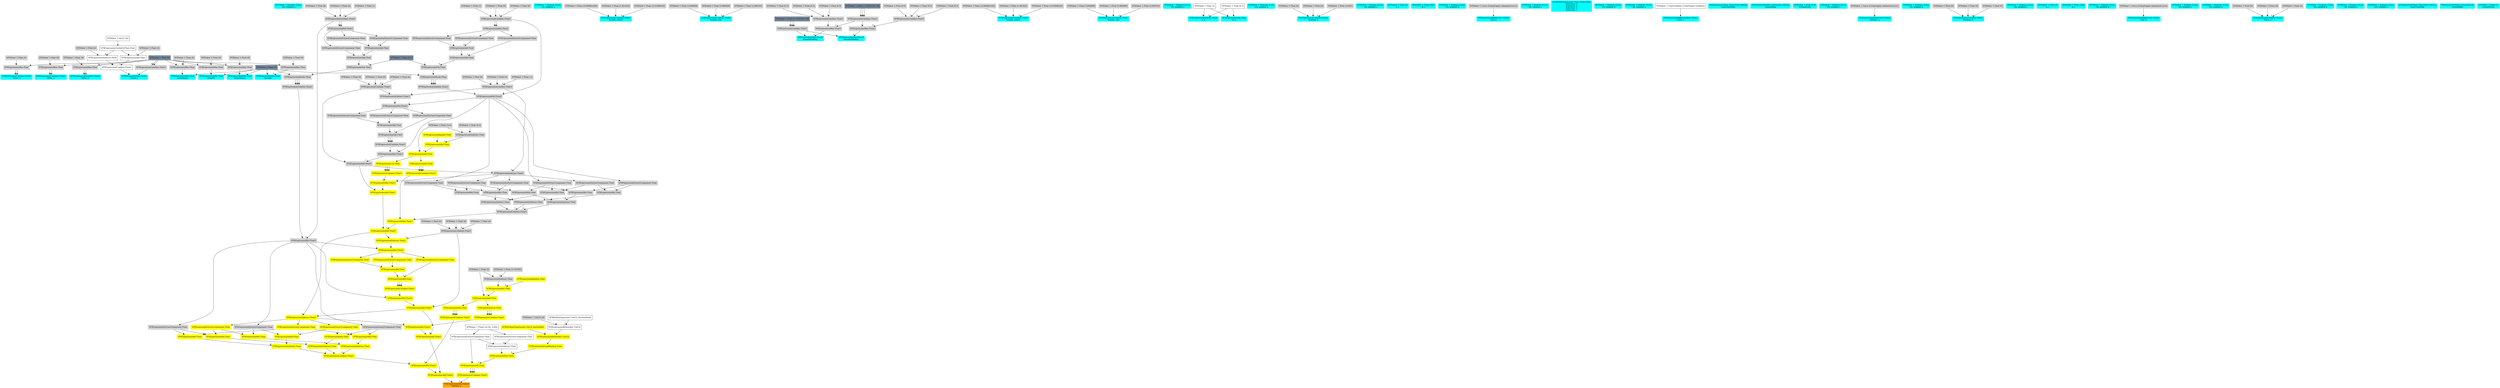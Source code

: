 digraph G {
node0 [shape="box" color="cyan" style="filled" label="VFXValue`1 Boolean (True)
_vfx_enabled_a"]
node1 [shape="box" color="cyan" style="filled" label="VFXExpressionCombine Float2
Count_a"]
node2 [shape="box" color="lightgray" style="filled" label="VFXExpressionMax Float"]
node3 [shape="box" color="lightgray" style="filled" label="VFXValue`1 Float (1)"]
node4 [shape="box" color="lightslategray" style="filled" label="VFXValue`1 Float (0)"]
node5 [shape="box" color="cyan" style="filled" label="VFXExpressionCombine Float2
Delay_a"]
node6 [shape="box" color="lightgray" style="filled" label="VFXExpressionMax Float"]
node7 [shape="box" color="lightgray" style="filled" label="VFXValue`1 Float (0)"]
node8 [shape="box" color="cyan" style="filled" label="VFXValue`1 Boolean (True)
_vfx_enabled_a"]
node9 [shape="box" color="cyan" style="filled" label="VFXExpressionMax Float2
Count_a"]
node10 [shape="box" label="VFXExpressionCombine Float2"]
node11 [shape="box" label="VFXExpressionSubtract Float"]
node12 [shape="box" label="VFXExpressionCastIntToFloat Float"]
node13 [shape="box" label="VFXValue`1 Int32 (10)"]
node14 [shape="box" color="lightgray" style="filled" label="VFXValue`1 Float (2)"]
node15 [shape="box" label="VFXExpressionAdd Float"]
node16 [shape="box" color="lightgray" style="filled" label="VFXValue`1 Float (2)"]
node17 [shape="box" color="lightgray" style="filled" label="VFXExpressionCombine Float2"]
node18 [shape="box" color="cyan" style="filled" label="VFXExpressionCombine Float2
Delay_a"]
node19 [shape="box" color="lightgray" style="filled" label="VFXExpressionMax Float"]
node20 [shape="box" color="lightgray" style="filled" label="VFXValue`1 Float (0)"]
node21 [shape="box" color="cyan" style="filled" label="VFXExpressionCombine Float3
bounds_center"]
node22 [shape="box" color="lightgray" style="filled" label="VFXValue`1 Float (-0.008661509)"]
node23 [shape="box" color="lightgray" style="filled" label="VFXValue`1 Float (1.401422)"]
node24 [shape="box" color="lightgray" style="filled" label="VFXValue`1 Float (-0.01848245)"]
node25 [shape="box" color="cyan" style="filled" label="VFXExpressionCombine Float3
bounds_size"]
node26 [shape="box" color="lightgray" style="filled" label="VFXValue`1 Float (3.004998)"]
node27 [shape="box" color="lightgray" style="filled" label="VFXValue`1 Float (3.960069)"]
node28 [shape="box" color="lightgray" style="filled" label="VFXValue`1 Float (3.060745)"]
node29 [shape="box" color="cyan" style="filled" label="VFXExpressionMin Float3
boundsPadding"]
node30 [shape="box" color="lightgray" style="filled" label="VFXExpressionMax Float3"]
node31 [shape="box" color="lightgray" style="filled" label="VFXExpressionCombine Float3"]
node32 [shape="box" color="lightgray" style="filled" label="VFXValue`1 Float (0.5)"]
node33 [shape="box" color="lightgray" style="filled" label="VFXValue`1 Float (0.5)"]
node34 [shape="box" color="lightgray" style="filled" label="VFXValue`1 Float (0.5)"]
node35 [shape="box" color="lightgray" style="filled" label="VFXExpressionCombine Float3"]
node36 [shape="box" color="lightslategray" style="filled" label="VFXValue`1 Float (-1.701412E+38)"]
node37 [shape="box" color="lightgray" style="filled" label="VFXExpressionCombine Float3"]
node38 [shape="box" color="lightslategray" style="filled" label="VFXValue`1 Float (1.701412E+38)"]
node39 [shape="box" color="cyan" style="filled" label="VFXExpressionCombine Float3
bounds_center"]
node40 [shape="box" color="lightgray" style="filled" label="VFXValue`1 Float (-0.008661509)"]
node41 [shape="box" color="lightgray" style="filled" label="VFXValue`1 Float (1.401422)"]
node42 [shape="box" color="lightgray" style="filled" label="VFXValue`1 Float (-0.01848245)"]
node43 [shape="box" color="cyan" style="filled" label="VFXExpressionCombine Float3
bounds_size"]
node44 [shape="box" color="lightgray" style="filled" label="VFXValue`1 Float (3.004998)"]
node45 [shape="box" color="lightgray" style="filled" label="VFXValue`1 Float (3.960069)"]
node46 [shape="box" color="lightgray" style="filled" label="VFXValue`1 Float (3.060745)"]
node47 [shape="box" color="cyan" style="filled" label="VFXExpressionMin Float3
boundsPadding"]
node48 [shape="box" color="lightgray" style="filled" label="VFXExpressionMax Float3"]
node49 [shape="box" color="lightgray" style="filled" label="VFXExpressionCombine Float3"]
node50 [shape="box" color="lightgray" style="filled" label="VFXValue`1 Float (0.5)"]
node51 [shape="box" color="lightgray" style="filled" label="VFXValue`1 Float (0.5)"]
node52 [shape="box" color="lightgray" style="filled" label="VFXValue`1 Float (0.5)"]
node53 [shape="box" color="cyan" style="filled" label="VFXValue`1 Boolean (True)
_vfx_enabled_a"]
node54 [shape="box" color="cyan" style="filled" label="VFXExpressionSubtract Float
A_a"]
node55 [shape="box" label="VFXValue`1 Float (1)"]
node56 [shape="box" label="VFXValue`1 Float (0.5)"]
node57 [shape="box" color="cyan" style="filled" label="VFXExpressionAdd Float
B_a"]
node58 [shape="box" color="cyan" style="filled" label="VFXValue`1 Boolean (True)
_vfx_enabled_b"]
node59 [shape="box" color="cyan" style="filled" label="VFXExpressionCombine Float3
Position_b"]
node60 [shape="box" color="lightgray" style="filled" label="VFXValue`1 Float (0)"]
node61 [shape="box" color="lightgray" style="filled" label="VFXValue`1 Float (0)"]
node62 [shape="box" color="lightgray" style="filled" label="VFXValue`1 Float (-0.001)"]
node63 [shape="box" color="cyan" style="filled" label="VFXValue`1 Boolean (True)
_vfx_enabled_c"]
node64 [shape="box" color="cyan" style="filled" label="VFXValue`1 Float (0)
A_c"]
node65 [shape="box" color="cyan" style="filled" label="VFXValue`1 Float (360)
B_c"]
node66 [shape="box" color="cyan" style="filled" label="VFXValue`1 Boolean (True)
_vfx_enabled_d"]
node67 [shape="box" color="cyan" style="filled" label="VFXExpressionBakeCurve Float4
Size_d"]
node68 [shape="box" color="lightgray" style="filled" label="VFXValue`1 Curve (UnityEngine.AnimationCurve)"]
node69 [shape="box" color="cyan" style="filled" label="VFXValue`1 Boolean (True)
_vfx_enabled_a"]
node70 [shape="box" color="cyan" style="filled" label="VFXBuiltInExpression Float (DeltaTime)
deltaTime_a
deltaTime_a
deltaTime_b
deltaTime_c"]
node71 [shape="box" color="cyan" style="filled" label="VFXValue`1 Boolean (True)
_vfx_enabled_b"]
node72 [shape="box" color="cyan" style="filled" label="VFXValue`1 Boolean (True)
_vfx_enabled_a"]
node73 [shape="box" color="cyan" style="filled" label="VFXExpressionBakeGradient Float3
Color_a"]
node74 [shape="box" label="VFXValue`1 ColorGradient (UnityEngine.Gradient)"]
node75 [shape="box" color="cyan" style="filled" label="VFXExpressionMin Float
smoothness"]
node76 [shape="box" color="lightgray" style="filled" label="VFXExpressionMax Float"]
node77 [shape="box" color="lightgray" style="filled" label="VFXValue`1 Float (0)"]
node78 [shape="box" color="lightslategray" style="filled" label="VFXValue`1 Float (1)"]
node79 [shape="box" color="cyan" style="filled" label="VFXExpressionMin Float
metallic"]
node80 [shape="box" color="lightgray" style="filled" label="VFXExpressionMax Float"]
node81 [shape="box" color="lightgray" style="filled" label="VFXValue`1 Float (0)"]
node82 [shape="box" color="cyan" style="filled" label="VFXTexture2DValue Texture2D (36626)
baseColorMap"]
node83 [shape="box" color="cyan" style="filled" label="VFXTexture2DValue Texture2D (36630)
normalMap"]
node84 [shape="box" color="cyan" style="filled" label="VFXValue`1 Float (0.9)
normalScale"]
node85 [shape="box" color="cyan" style="filled" label="VFXValue`1 Boolean (True)
_vfx_enabled_a"]
node86 [shape="box" color="cyan" style="filled" label="VFXExpressionBakeCurve Float4
Lifetime_a"]
node87 [shape="box" color="lightgray" style="filled" label="VFXValue`1 Curve (UnityEngine.AnimationCurve)"]
node88 [shape="box" color="cyan" style="filled" label="VFXValue`1 Boolean (True)
_vfx_enabled_b"]
node89 [shape="box" color="cyan" style="filled" label="VFXExpressionCombine Float3
Position_b"]
node90 [shape="box" color="lightgray" style="filled" label="VFXValue`1 Float (0)"]
node91 [shape="box" color="lightgray" style="filled" label="VFXValue`1 Float (0)"]
node92 [shape="box" color="lightgray" style="filled" label="VFXValue`1 Float (0)"]
node93 [shape="box" color="cyan" style="filled" label="VFXValue`1 Boolean (True)
_vfx_enabled_c"]
node94 [shape="box" color="cyan" style="filled" label="VFXValue`1 Float (0)
A_c"]
node95 [shape="box" color="cyan" style="filled" label="VFXValue`1 Float (360)
B_c"]
node96 [shape="box" color="cyan" style="filled" label="VFXValue`1 Boolean (True)
_vfx_enabled_d"]
node97 [shape="box" color="cyan" style="filled" label="VFXExpressionBakeCurve Float4
Size_d"]
node98 [shape="box" color="lightgray" style="filled" label="VFXValue`1 Curve (UnityEngine.AnimationCurve)"]
node99 [shape="box" color="cyan" style="filled" label="VFXValue`1 Boolean (True)
_vfx_enabled_e"]
node100 [shape="box" color="orange" style="filled" label="VFXExpressionMul Float3
Velocity_e"]
node101 [shape="box" color="yellow" style="filled" label="VFXExpressionAdd Float3"]
node102 [shape="box" color="yellow" style="filled" label="VFXExpressionAdd Float3"]
node103 [shape="box" color="yellow" style="filled" label="VFXExpressionAdd Float3"]
node104 [shape="box" color="lightgray" style="filled" label="VFXExpressionCombine Float3"]
node105 [shape="box" color="lightgray" style="filled" label="VFXValue`1 Float (0)"]
node106 [shape="box" color="lightgray" style="filled" label="VFXValue`1 Float (0)"]
node107 [shape="box" color="lightgray" style="filled" label="VFXValue`1 Float (0)"]
node108 [shape="box" color="yellow" style="filled" label="VFXExpressionMul Float3"]
node109 [shape="box" color="lightgray" style="filled" label="VFXExpressionMul Float3"]
node110 [shape="box" color="lightgray" style="filled" label="VFXExpressionCombine Float3"]
node111 [shape="box" color="lightgray" style="filled" label="VFXValue`1 Float (0)"]
node112 [shape="box" color="lightgray" style="filled" label="VFXValue`1 Float (0)"]
node113 [shape="box" color="lightgray" style="filled" label="VFXValue`1 Float (1)"]
node114 [shape="box" color="lightgray" style="filled" label="VFXExpressionCombine Float3"]
node115 [shape="box" color="lightgray" style="filled" label="VFXExpressionDivide Float"]
node116 [shape="box" color="lightgray" style="filled" label="VFXExpressionPow Float"]
node117 [shape="box" color="lightgray" style="filled" label="VFXExpressionAdd Float"]
node118 [shape="box" color="lightgray" style="filled" label="VFXExpressionAdd Float"]
node119 [shape="box" color="lightgray" style="filled" label="VFXExpressionExtractComponent Float"]
node120 [shape="box" color="lightgray" style="filled" label="VFXExpressionMul Float3"]
node121 [shape="box" color="lightgray" style="filled" label="VFXExpressionExtractComponent Float"]
node122 [shape="box" color="lightgray" style="filled" label="VFXExpressionExtractComponent Float"]
node123 [shape="box" color="lightslategray" style="filled" label="VFXValue`1 Float (0.5)"]
node124 [shape="box" color="yellow" style="filled" label="VFXExpressionCombine Float3"]
node125 [shape="box" color="yellow" style="filled" label="VFXExpressionAdd Float"]
node126 [shape="box" color="yellow" style="filled" label="VFXExpressionAdd Float"]
node127 [shape="box" color="yellow" style="filled" label="VFXExpressionExtractComponent Float"]
node128 [shape="box" color="yellow" style="filled" label="VFXExpressionMul Float3"]
node129 [shape="box" color="yellow" style="filled" label="VFXExpressionSubtract Float3"]
node130 [shape="box" color="yellow" style="filled" label="VFXExpressionAdd Float3"]
node131 [shape="box" color="yellow" style="filled" label="VFXExpressionAdd Float3"]
node132 [shape="box" color="lightgray" style="filled" label="VFXExpressionAdd Float3"]
node133 [shape="box" color="lightgray" style="filled" label="VFXExpressionCombine Float3"]
node134 [shape="box" color="lightgray" style="filled" label="VFXValue`1 Float (0)"]
node135 [shape="box" color="lightgray" style="filled" label="VFXValue`1 Float (0)"]
node136 [shape="box" color="lightgray" style="filled" label="VFXValue`1 Float (0)"]
node137 [shape="box" color="lightgray" style="filled" label="VFXExpressionMul Float3"]
node138 [shape="box" color="lightgray" style="filled" label="VFXExpressionMul Float3"]
node139 [shape="box" color="lightgray" style="filled" label="VFXExpressionCombine Float3"]
node140 [shape="box" color="lightgray" style="filled" label="VFXValue`1 Float (1)"]
node141 [shape="box" color="lightgray" style="filled" label="VFXValue`1 Float (0)"]
node142 [shape="box" color="lightgray" style="filled" label="VFXValue`1 Float (0)"]
node143 [shape="box" color="lightgray" style="filled" label="VFXExpressionCombine Float3"]
node144 [shape="box" color="lightgray" style="filled" label="VFXExpressionDivide Float"]
node145 [shape="box" color="lightgray" style="filled" label="VFXExpressionPow Float"]
node146 [shape="box" color="lightgray" style="filled" label="VFXExpressionAdd Float"]
node147 [shape="box" color="lightgray" style="filled" label="VFXExpressionAdd Float"]
node148 [shape="box" color="lightgray" style="filled" label="VFXExpressionExtractComponent Float"]
node149 [shape="box" color="lightgray" style="filled" label="VFXExpressionMul Float3"]
node150 [shape="box" color="lightgray" style="filled" label="VFXExpressionExtractComponent Float"]
node151 [shape="box" color="lightgray" style="filled" label="VFXExpressionExtractComponent Float"]
node152 [shape="box" color="lightgray" style="filled" label="VFXExpressionCombine Float3"]
node153 [shape="box" color="lightgray" style="filled" label="VFXExpressionAdd Float"]
node154 [shape="box" color="lightgray" style="filled" label="VFXExpressionAdd Float"]
node155 [shape="box" color="lightgray" style="filled" label="VFXExpressionExtractComponent Float"]
node156 [shape="box" color="lightgray" style="filled" label="VFXExpressionMul Float3"]
node157 [shape="box" color="lightgray" style="filled" label="VFXExpressionSubtract Float3"]
node158 [shape="box" color="lightgray" style="filled" label="VFXExpressionCombine Float3"]
node159 [shape="box" color="lightgray" style="filled" label="VFXValue`1 Float (0)"]
node160 [shape="box" color="lightgray" style="filled" label="VFXValue`1 Float (0)"]
node161 [shape="box" color="lightgray" style="filled" label="VFXValue`1 Float (-1)"]
node162 [shape="box" color="lightgray" style="filled" label="VFXExpressionExtractComponent Float"]
node163 [shape="box" color="lightgray" style="filled" label="VFXExpressionExtractComponent Float"]
node164 [shape="box" color="yellow" style="filled" label="VFXExpressionMul Float3"]
node165 [shape="box" color="lightgray" style="filled" label="VFXExpressionSubtract Float3"]
node166 [shape="box" color="yellow" style="filled" label="VFXExpressionCombine Float3"]
node167 [shape="box" color="yellow" style="filled" label="VFXExpressionCos Float"]
node168 [shape="box" color="yellow" style="filled" label="VFXExpressionAdd Float"]
node169 [shape="box" color="lightgray" style="filled" label="VFXValue`1 Float (-0.4)"]
node170 [shape="box" color="yellow" style="filled" label="VFXExpressionMul Float"]
node171 [shape="box" color="yellow" style="filled" label="VFXExpressionRandom Float"]
node172 [shape="box" color="lightgray" style="filled" label="VFXExpressionSubtract Float"]
node173 [shape="box" color="lightgray" style="filled" label="VFXValue`1 Float (0.4)"]
node174 [shape="box" color="yellow" style="filled" label="VFXExpressionMul Float3"]
node175 [shape="box" color="lightgray" style="filled" label="VFXExpressionCombine Float3"]
node176 [shape="box" color="lightgray" style="filled" label="VFXExpressionSubtract Float"]
node177 [shape="box" color="lightgray" style="filled" label="VFXExpressionMul Float"]
node178 [shape="box" color="lightgray" style="filled" label="VFXExpressionExtractComponent Float"]
node179 [shape="box" color="lightgray" style="filled" label="VFXExpressionExtractComponent Float"]
node180 [shape="box" color="lightgray" style="filled" label="VFXExpressionMul Float"]
node181 [shape="box" color="lightgray" style="filled" label="VFXExpressionExtractComponent Float"]
node182 [shape="box" color="lightgray" style="filled" label="VFXExpressionExtractComponent Float"]
node183 [shape="box" color="lightgray" style="filled" label="VFXExpressionSubtract Float"]
node184 [shape="box" color="lightgray" style="filled" label="VFXExpressionMul Float"]
node185 [shape="box" color="lightgray" style="filled" label="VFXExpressionExtractComponent Float"]
node186 [shape="box" color="lightgray" style="filled" label="VFXExpressionMul Float"]
node187 [shape="box" color="lightgray" style="filled" label="VFXExpressionExtractComponent Float"]
node188 [shape="box" color="lightgray" style="filled" label="VFXExpressionSubtract Float"]
node189 [shape="box" color="lightgray" style="filled" label="VFXExpressionMul Float"]
node190 [shape="box" color="lightgray" style="filled" label="VFXExpressionMul Float"]
node191 [shape="box" color="yellow" style="filled" label="VFXExpressionCombine Float3"]
node192 [shape="box" color="yellow" style="filled" label="VFXExpressionSin Float"]
node193 [shape="box" color="yellow" style="filled" label="VFXExpressionExtractComponent Float"]
node194 [shape="box" color="yellow" style="filled" label="VFXExpressionExtractComponent Float"]
node195 [shape="box" color="yellow" style="filled" label="VFXExpressionMul Float3"]
node196 [shape="box" color="yellow" style="filled" label="VFXExpressionSubtract Float3"]
node197 [shape="box" color="yellow" style="filled" label="VFXExpressionCombine Float3"]
node198 [shape="box" color="yellow" style="filled" label="VFXExpressionCos Float"]
node199 [shape="box" color="yellow" style="filled" label="VFXExpressionAdd Float"]
node200 [shape="box" color="lightgray" style="filled" label="VFXValue`1 Float (0)"]
node201 [shape="box" color="yellow" style="filled" label="VFXExpressionMul Float"]
node202 [shape="box" color="yellow" style="filled" label="VFXExpressionRandom Float"]
node203 [shape="box" color="lightgray" style="filled" label="VFXExpressionSubtract Float"]
node204 [shape="box" color="lightgray" style="filled" label="VFXValue`1 Float (3.141592)"]
node205 [shape="box" color="yellow" style="filled" label="VFXExpressionMul Float3"]
node206 [shape="box" color="yellow" style="filled" label="VFXExpressionCombine Float3"]
node207 [shape="box" color="yellow" style="filled" label="VFXExpressionSubtract Float"]
node208 [shape="box" color="yellow" style="filled" label="VFXExpressionMul Float"]
node209 [shape="box" color="yellow" style="filled" label="VFXExpressionExtractComponent Float"]
node210 [shape="box" color="lightgray" style="filled" label="VFXExpressionExtractComponent Float"]
node211 [shape="box" color="yellow" style="filled" label="VFXExpressionMul Float"]
node212 [shape="box" color="yellow" style="filled" label="VFXExpressionExtractComponent Float"]
node213 [shape="box" color="lightgray" style="filled" label="VFXExpressionExtractComponent Float"]
node214 [shape="box" color="yellow" style="filled" label="VFXExpressionSubtract Float"]
node215 [shape="box" color="yellow" style="filled" label="VFXExpressionMul Float"]
node216 [shape="box" color="lightgray" style="filled" label="VFXExpressionExtractComponent Float"]
node217 [shape="box" color="yellow" style="filled" label="VFXExpressionMul Float"]
node218 [shape="box" color="yellow" style="filled" label="VFXExpressionExtractComponent Float"]
node219 [shape="box" color="yellow" style="filled" label="VFXExpressionSubtract Float"]
node220 [shape="box" color="yellow" style="filled" label="VFXExpressionMul Float"]
node221 [shape="box" color="yellow" style="filled" label="VFXExpressionMul Float"]
node222 [shape="box" color="yellow" style="filled" label="VFXExpressionCombine Float3"]
node223 [shape="box" color="yellow" style="filled" label="VFXExpressionSin Float"]
node224 [shape="box" color="yellow" style="filled" label="VFXExpressionCombine Float3"]
node225 [shape="box" color="yellow" style="filled" label="VFXExpressionAdd Float"]
node226 [shape="box" label="VFXExpressionExtractComponent Float"]
node227 [shape="box" label="VFXValue`1 Float2 ((2.00, 3.00))"]
node228 [shape="box" color="yellow" style="filled" label="VFXExpressionMul Float"]
node229 [shape="box" color="yellow" style="filled" label="VFXExpressionFixedRandom Float"]
node230 [shape="box" color="yellow" style="filled" label="VFXExpressionBitwiseXor Uint32"]
node231 [shape="box" color="yellow" style="filled" label="VFXAttributeExpression Uint32 (particleId)"]
node232 [shape="box" label="VFXExpressionBitwiseXor Uint32"]
node233 [shape="box" color="lightgray" style="filled" label="VFXValue`1 Uint32 (0)"]
node234 [shape="box" label="VFXBuiltInExpression Uint32 (SystemSeed)"]
node235 [shape="box" label="VFXExpressionSubtract Float"]
node236 [shape="box" label="VFXExpressionExtractComponent Float"]
node237 [shape="box" color="cyan" style="filled" label="VFXValue`1 Boolean (True)
_vfx_enabled_a"]
node238 [shape="box" color="cyan" style="filled" label="VFXExpressionCombine Float3
Force_a"]
node239 [shape="box" color="lightgray" style="filled" label="VFXValue`1 Float (0)"]
node240 [shape="box" color="lightgray" style="filled" label="VFXValue`1 Float (-9)"]
node241 [shape="box" color="lightgray" style="filled" label="VFXValue`1 Float (0)"]
node242 [shape="box" color="cyan" style="filled" label="VFXValue`1 Boolean (True)
_vfx_enabled_b"]
node243 [shape="box" color="cyan" style="filled" label="VFXValue`1 Boolean (True)
_vfx_enabled_c"]
node244 [shape="box" color="cyan" style="filled" label="VFXValue`1 Boolean (True)
_vfx_enabled_d"]
node245 [shape="box" color="cyan" style="filled" label="VFXExpressionMin Float
smoothness"]
node246 [shape="box" color="lightgray" style="filled" label="VFXExpressionMax Float"]
node247 [shape="box" color="lightgray" style="filled" label="VFXValue`1 Float (0)"]
node248 [shape="box" color="cyan" style="filled" label="VFXExpressionMin Float
metallic"]
node249 [shape="box" color="lightgray" style="filled" label="VFXExpressionMax Float"]
node250 [shape="box" color="lightgray" style="filled" label="VFXValue`1 Float (0)"]
node251 [shape="box" color="cyan" style="filled" label="VFXTexture2DValue Texture2D (34512)
baseColorMap"]
node252 [shape="box" color="cyan" style="filled" label="VFXTexture2DValue Texture2D (0)
normalMap"]
node253 [shape="box" color="cyan" style="filled" label="VFXValue`1 Float (1)
normalScale"]
node2 -> node1 [headlabel="0"]
node2 -> node1 [headlabel="1"]
node3 -> node2 [headlabel="0"]
node4 -> node2 [headlabel="1"]
node6 -> node5 [headlabel="0"]
node6 -> node5 [headlabel="1"]
node7 -> node6 [headlabel="0"]
node4 -> node6 [headlabel="1"]
node10 -> node9 [headlabel="0"]
node17 -> node9 [headlabel="1"]
node11 -> node10 [headlabel="0"]
node15 -> node10 [headlabel="1"]
node12 -> node11 [headlabel="0"]
node14 -> node11 [headlabel="1"]
node13 -> node12 
node12 -> node15 [headlabel="0"]
node16 -> node15 [headlabel="1"]
node4 -> node17 [headlabel="0"]
node4 -> node17 [headlabel="1"]
node19 -> node18 [headlabel="0"]
node19 -> node18 [headlabel="1"]
node20 -> node19 [headlabel="0"]
node4 -> node19 [headlabel="1"]
node22 -> node21 [headlabel="0"]
node23 -> node21 [headlabel="1"]
node24 -> node21 [headlabel="2"]
node26 -> node25 [headlabel="0"]
node27 -> node25 [headlabel="1"]
node28 -> node25 [headlabel="2"]
node30 -> node29 [headlabel="0"]
node37 -> node29 [headlabel="1"]
node31 -> node30 [headlabel="0"]
node35 -> node30 [headlabel="1"]
node32 -> node31 [headlabel="0"]
node33 -> node31 [headlabel="1"]
node34 -> node31 [headlabel="2"]
node36 -> node35 [headlabel="0"]
node36 -> node35 [headlabel="1"]
node36 -> node35 [headlabel="2"]
node38 -> node37 [headlabel="0"]
node38 -> node37 [headlabel="1"]
node38 -> node37 [headlabel="2"]
node40 -> node39 [headlabel="0"]
node41 -> node39 [headlabel="1"]
node42 -> node39 [headlabel="2"]
node44 -> node43 [headlabel="0"]
node45 -> node43 [headlabel="1"]
node46 -> node43 [headlabel="2"]
node48 -> node47 [headlabel="0"]
node37 -> node47 [headlabel="1"]
node49 -> node48 [headlabel="0"]
node35 -> node48 [headlabel="1"]
node50 -> node49 [headlabel="0"]
node51 -> node49 [headlabel="1"]
node52 -> node49 [headlabel="2"]
node55 -> node54 [headlabel="0"]
node56 -> node54 [headlabel="1"]
node55 -> node57 [headlabel="0"]
node56 -> node57 [headlabel="1"]
node60 -> node59 [headlabel="0"]
node61 -> node59 [headlabel="1"]
node62 -> node59 [headlabel="2"]
node68 -> node67 
node74 -> node73 
node76 -> node75 [headlabel="0"]
node78 -> node75 [headlabel="1"]
node77 -> node76 [headlabel="0"]
node4 -> node76 [headlabel="1"]
node80 -> node79 [headlabel="0"]
node78 -> node79 [headlabel="1"]
node81 -> node80 [headlabel="0"]
node4 -> node80 [headlabel="1"]
node87 -> node86 
node90 -> node89 [headlabel="0"]
node91 -> node89 [headlabel="1"]
node92 -> node89 [headlabel="2"]
node98 -> node97 
node101 -> node100 [headlabel="0"]
node224 -> node100 [headlabel="1"]
node102 -> node101 [headlabel="0"]
node205 -> node101 [headlabel="1"]
node103 -> node102 [headlabel="0"]
node195 -> node102 [headlabel="1"]
node104 -> node103 [headlabel="0"]
node108 -> node103 [headlabel="1"]
node105 -> node104 [headlabel="0"]
node106 -> node104 [headlabel="1"]
node107 -> node104 [headlabel="2"]
node109 -> node108 [headlabel="0"]
node124 -> node108 [headlabel="1"]
node110 -> node109 [headlabel="0"]
node114 -> node109 [headlabel="1"]
node111 -> node110 [headlabel="0"]
node112 -> node110 [headlabel="1"]
node113 -> node110 [headlabel="2"]
node115 -> node114 [headlabel="0"]
node115 -> node114 [headlabel="1"]
node115 -> node114 [headlabel="2"]
node78 -> node115 [headlabel="0"]
node116 -> node115 [headlabel="1"]
node117 -> node116 [headlabel="0"]
node123 -> node116 [headlabel="1"]
node118 -> node117 [headlabel="0"]
node122 -> node117 [headlabel="1"]
node119 -> node118 [headlabel="0"]
node121 -> node118 [headlabel="1"]
node120 -> node119 
node110 -> node120 [headlabel="0"]
node110 -> node120 [headlabel="1"]
node120 -> node121 
node120 -> node122 
node125 -> node124 [headlabel="0"]
node125 -> node124 [headlabel="1"]
node125 -> node124 [headlabel="2"]
node126 -> node125 [headlabel="0"]
node194 -> node125 [headlabel="1"]
node127 -> node126 [headlabel="0"]
node193 -> node126 [headlabel="1"]
node128 -> node127 
node109 -> node128 [headlabel="0"]
node129 -> node128 [headlabel="1"]
node130 -> node129 [headlabel="0"]
node104 -> node129 [headlabel="1"]
node131 -> node130 [headlabel="0"]
node174 -> node130 [headlabel="1"]
node132 -> node131 [headlabel="0"]
node164 -> node131 [headlabel="1"]
node133 -> node132 [headlabel="0"]
node137 -> node132 [headlabel="1"]
node134 -> node133 [headlabel="0"]
node135 -> node133 [headlabel="1"]
node136 -> node133 [headlabel="2"]
node138 -> node137 [headlabel="0"]
node152 -> node137 [headlabel="1"]
node139 -> node138 [headlabel="0"]
node143 -> node138 [headlabel="1"]
node140 -> node139 [headlabel="0"]
node141 -> node139 [headlabel="1"]
node142 -> node139 [headlabel="2"]
node144 -> node143 [headlabel="0"]
node144 -> node143 [headlabel="1"]
node144 -> node143 [headlabel="2"]
node78 -> node144 [headlabel="0"]
node145 -> node144 [headlabel="1"]
node146 -> node145 [headlabel="0"]
node123 -> node145 [headlabel="1"]
node147 -> node146 [headlabel="0"]
node151 -> node146 [headlabel="1"]
node148 -> node147 [headlabel="0"]
node150 -> node147 [headlabel="1"]
node149 -> node148 
node139 -> node149 [headlabel="0"]
node139 -> node149 [headlabel="1"]
node149 -> node150 
node149 -> node151 
node153 -> node152 [headlabel="0"]
node153 -> node152 [headlabel="1"]
node153 -> node152 [headlabel="2"]
node154 -> node153 [headlabel="0"]
node163 -> node153 [headlabel="1"]
node155 -> node154 [headlabel="0"]
node162 -> node154 [headlabel="1"]
node156 -> node155 
node138 -> node156 [headlabel="0"]
node157 -> node156 [headlabel="1"]
node158 -> node157 [headlabel="0"]
node133 -> node157 [headlabel="1"]
node159 -> node158 [headlabel="0"]
node160 -> node158 [headlabel="1"]
node161 -> node158 [headlabel="2"]
node156 -> node162 
node156 -> node163 
node165 -> node164 [headlabel="0"]
node166 -> node164 [headlabel="1"]
node158 -> node165 [headlabel="0"]
node132 -> node165 [headlabel="1"]
node167 -> node166 [headlabel="0"]
node167 -> node166 [headlabel="1"]
node167 -> node166 [headlabel="2"]
node168 -> node167 
node169 -> node168 [headlabel="0"]
node170 -> node168 [headlabel="1"]
node171 -> node170 [headlabel="0"]
node172 -> node170 [headlabel="1"]
node173 -> node172 [headlabel="0"]
node169 -> node172 [headlabel="1"]
node175 -> node174 [headlabel="0"]
node191 -> node174 [headlabel="1"]
node176 -> node175 [headlabel="0"]
node183 -> node175 [headlabel="1"]
node188 -> node175 [headlabel="2"]
node177 -> node176 [headlabel="0"]
node180 -> node176 [headlabel="1"]
node178 -> node177 [headlabel="0"]
node179 -> node177 [headlabel="1"]
node165 -> node178 
node138 -> node179 
node181 -> node180 [headlabel="0"]
node182 -> node180 [headlabel="1"]
node165 -> node181 
node138 -> node182 
node184 -> node183 [headlabel="0"]
node186 -> node183 [headlabel="1"]
node181 -> node184 [headlabel="0"]
node185 -> node184 [headlabel="1"]
node138 -> node185 
node187 -> node186 [headlabel="0"]
node179 -> node186 [headlabel="1"]
node165 -> node187 
node189 -> node188 [headlabel="0"]
node190 -> node188 [headlabel="1"]
node187 -> node189 [headlabel="0"]
node182 -> node189 [headlabel="1"]
node178 -> node190 [headlabel="0"]
node185 -> node190 [headlabel="1"]
node192 -> node191 [headlabel="0"]
node192 -> node191 [headlabel="1"]
node192 -> node191 [headlabel="2"]
node168 -> node192 
node128 -> node193 
node128 -> node194 
node196 -> node195 [headlabel="0"]
node197 -> node195 [headlabel="1"]
node130 -> node196 [headlabel="0"]
node103 -> node196 [headlabel="1"]
node198 -> node197 [headlabel="0"]
node198 -> node197 [headlabel="1"]
node198 -> node197 [headlabel="2"]
node199 -> node198 
node200 -> node199 [headlabel="0"]
node201 -> node199 [headlabel="1"]
node202 -> node201 [headlabel="0"]
node203 -> node201 [headlabel="1"]
node204 -> node203 [headlabel="0"]
node200 -> node203 [headlabel="1"]
node206 -> node205 [headlabel="0"]
node222 -> node205 [headlabel="1"]
node207 -> node206 [headlabel="0"]
node214 -> node206 [headlabel="1"]
node219 -> node206 [headlabel="2"]
node208 -> node207 [headlabel="0"]
node211 -> node207 [headlabel="1"]
node209 -> node208 [headlabel="0"]
node210 -> node208 [headlabel="1"]
node196 -> node209 
node109 -> node210 
node212 -> node211 [headlabel="0"]
node213 -> node211 [headlabel="1"]
node196 -> node212 
node109 -> node213 
node215 -> node214 [headlabel="0"]
node217 -> node214 [headlabel="1"]
node212 -> node215 [headlabel="0"]
node216 -> node215 [headlabel="1"]
node109 -> node216 
node218 -> node217 [headlabel="0"]
node210 -> node217 [headlabel="1"]
node196 -> node218 
node220 -> node219 [headlabel="0"]
node221 -> node219 [headlabel="1"]
node218 -> node220 [headlabel="0"]
node213 -> node220 [headlabel="1"]
node209 -> node221 [headlabel="0"]
node216 -> node221 [headlabel="1"]
node223 -> node222 [headlabel="0"]
node223 -> node222 [headlabel="1"]
node223 -> node222 [headlabel="2"]
node199 -> node223 
node225 -> node224 [headlabel="0"]
node225 -> node224 [headlabel="1"]
node225 -> node224 [headlabel="2"]
node226 -> node225 [headlabel="0"]
node228 -> node225 [headlabel="1"]
node227 -> node226 
node229 -> node228 [headlabel="0"]
node235 -> node228 [headlabel="1"]
node230 -> node229 
node231 -> node230 [headlabel="0"]
node232 -> node230 [headlabel="1"]
node233 -> node232 [headlabel="0"]
node234 -> node232 [headlabel="1"]
node236 -> node235 [headlabel="0"]
node226 -> node235 [headlabel="1"]
node227 -> node236 
node239 -> node238 [headlabel="0"]
node240 -> node238 [headlabel="1"]
node241 -> node238 [headlabel="2"]
node246 -> node245 [headlabel="0"]
node78 -> node245 [headlabel="1"]
node247 -> node246 [headlabel="0"]
node4 -> node246 [headlabel="1"]
node249 -> node248 [headlabel="0"]
node78 -> node248 [headlabel="1"]
node250 -> node249 [headlabel="0"]
node4 -> node249 [headlabel="1"]
}
